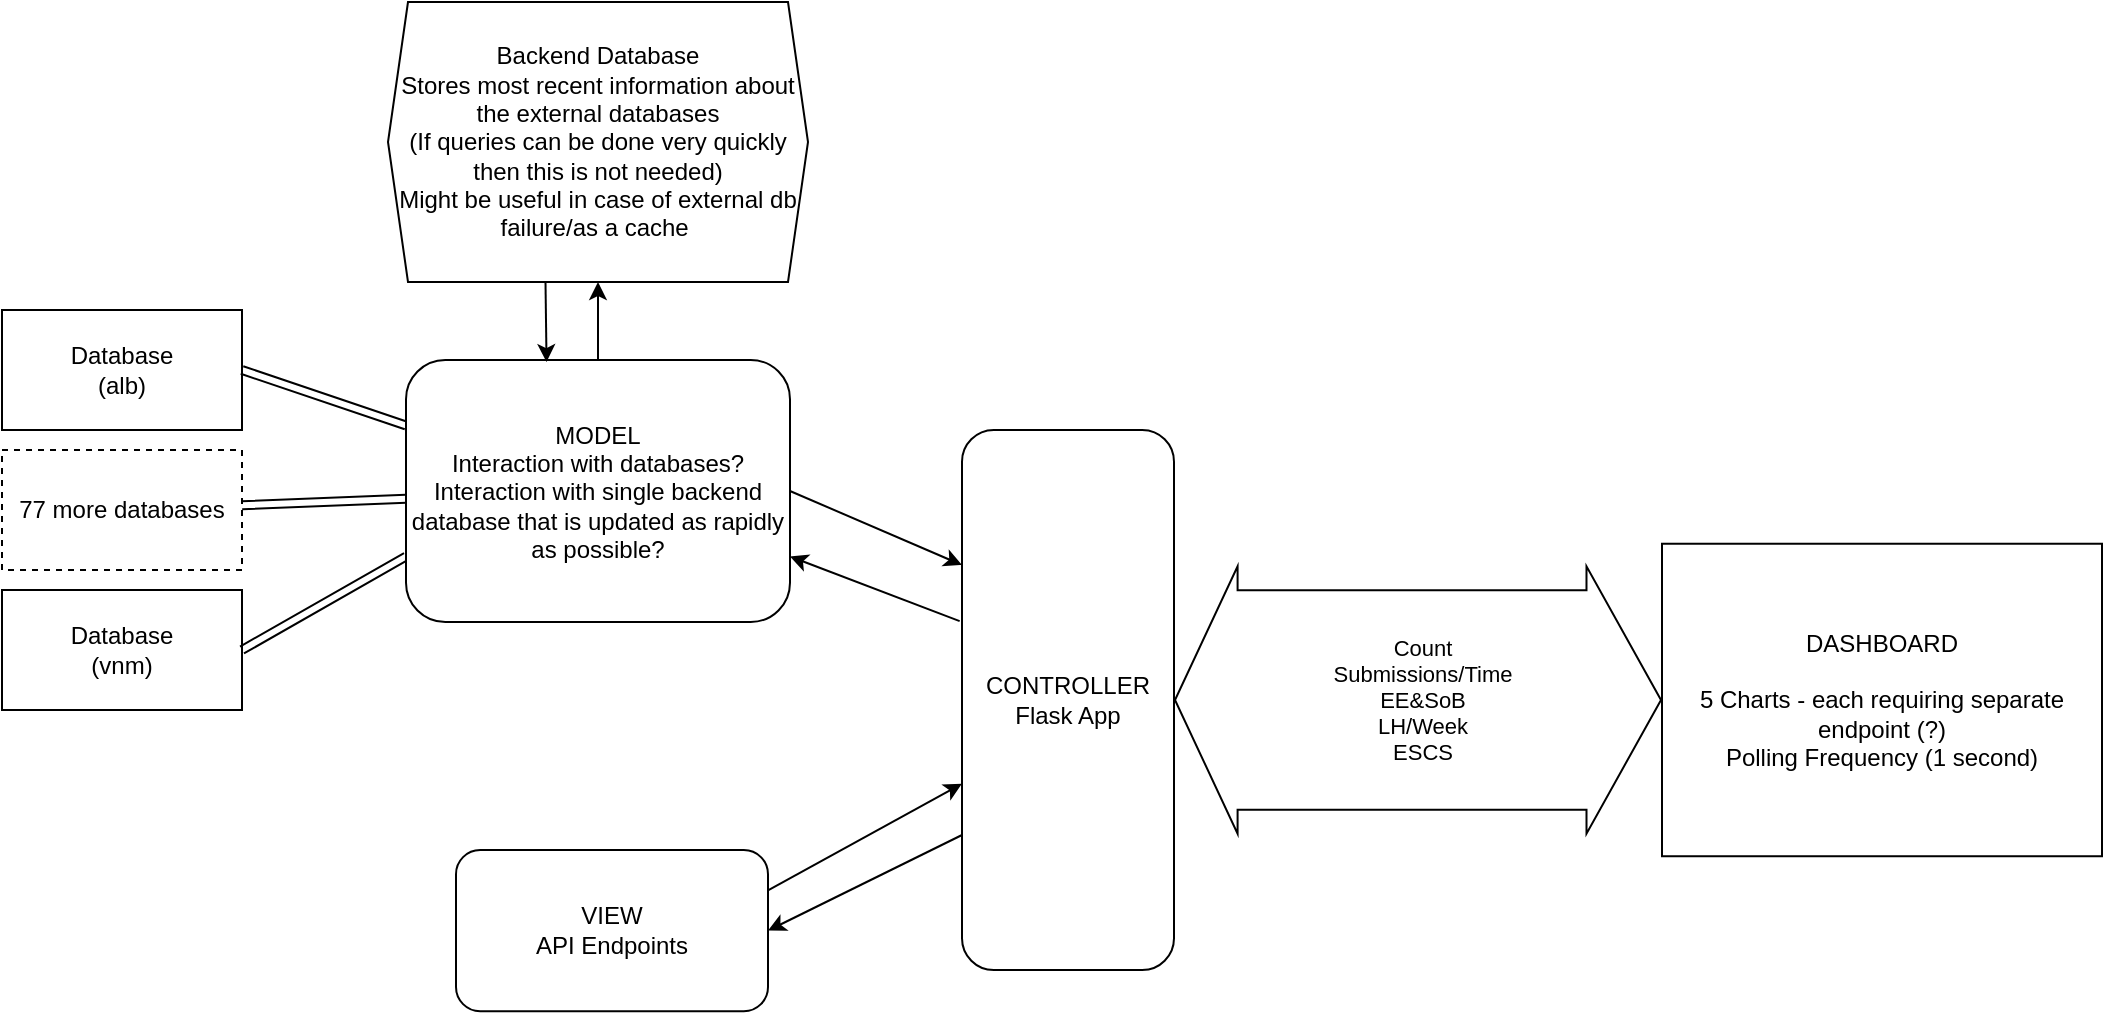 <mxfile version="17.2.1" type="device"><diagram id="mOwUrm9BvikYHPCtlPi4" name="Page-1"><mxGraphModel dx="1202" dy="897" grid="1" gridSize="10" guides="1" tooltips="1" connect="1" arrows="1" fold="1" page="1" pageScale="1" pageWidth="827" pageHeight="1169" math="0" shadow="0"><root><mxCell id="0"/><mxCell id="1" parent="0"/><mxCell id="dEYzsa2XPzFpgrrBhjWU-1" value="Database&lt;br&gt;(alb)" style="rounded=0;whiteSpace=wrap;html=1;" vertex="1" parent="1"><mxGeometry x="30" y="234" width="120" height="60" as="geometry"/></mxCell><mxCell id="dEYzsa2XPzFpgrrBhjWU-3" value="77 more databases" style="rounded=0;whiteSpace=wrap;html=1;dashed=1;" vertex="1" parent="1"><mxGeometry x="30" y="304" width="120" height="60" as="geometry"/></mxCell><mxCell id="dEYzsa2XPzFpgrrBhjWU-4" value="Database&lt;br&gt;(vnm)" style="rounded=0;whiteSpace=wrap;html=1;" vertex="1" parent="1"><mxGeometry x="30" y="374" width="120" height="60" as="geometry"/></mxCell><mxCell id="dEYzsa2XPzFpgrrBhjWU-18" style="edgeStyle=none;rounded=0;orthogonalLoop=1;jettySize=auto;html=1;exitX=1;exitY=0.25;exitDx=0;exitDy=0;entryX=0;entryY=0.655;entryDx=0;entryDy=0;entryPerimeter=0;startArrow=none;startFill=0;" edge="1" parent="1" source="dEYzsa2XPzFpgrrBhjWU-5" target="dEYzsa2XPzFpgrrBhjWU-10"><mxGeometry relative="1" as="geometry"/></mxCell><mxCell id="dEYzsa2XPzFpgrrBhjWU-5" value="VIEW&lt;br&gt;API Endpoints" style="rounded=1;whiteSpace=wrap;html=1;" vertex="1" parent="1"><mxGeometry x="257" y="504" width="156" height="80.62" as="geometry"/></mxCell><mxCell id="dEYzsa2XPzFpgrrBhjWU-7" style="rounded=0;orthogonalLoop=1;jettySize=auto;html=1;entryX=1;entryY=0.5;entryDx=0;entryDy=0;exitX=0;exitY=0.25;exitDx=0;exitDy=0;shape=link;" edge="1" parent="1" source="dEYzsa2XPzFpgrrBhjWU-6" target="dEYzsa2XPzFpgrrBhjWU-1"><mxGeometry relative="1" as="geometry"/></mxCell><mxCell id="dEYzsa2XPzFpgrrBhjWU-8" style="edgeStyle=none;rounded=0;orthogonalLoop=1;jettySize=auto;html=1;shape=link;" edge="1" parent="1" source="dEYzsa2XPzFpgrrBhjWU-6" target="dEYzsa2XPzFpgrrBhjWU-3"><mxGeometry relative="1" as="geometry"/></mxCell><mxCell id="dEYzsa2XPzFpgrrBhjWU-9" style="edgeStyle=none;rounded=0;orthogonalLoop=1;jettySize=auto;html=1;exitX=0;exitY=0.75;exitDx=0;exitDy=0;entryX=1;entryY=0.5;entryDx=0;entryDy=0;shape=link;" edge="1" parent="1" source="dEYzsa2XPzFpgrrBhjWU-6" target="dEYzsa2XPzFpgrrBhjWU-4"><mxGeometry relative="1" as="geometry"/></mxCell><mxCell id="dEYzsa2XPzFpgrrBhjWU-22" style="edgeStyle=none;rounded=0;orthogonalLoop=1;jettySize=auto;html=1;entryX=0.5;entryY=1;entryDx=0;entryDy=0;startArrow=none;startFill=0;" edge="1" parent="1" source="dEYzsa2XPzFpgrrBhjWU-6" target="dEYzsa2XPzFpgrrBhjWU-21"><mxGeometry relative="1" as="geometry"/></mxCell><mxCell id="dEYzsa2XPzFpgrrBhjWU-6" value="MODEL&lt;br&gt;Interaction with databases?&lt;br&gt;Interaction with single backend database that is updated as rapidly as possible?" style="rounded=1;whiteSpace=wrap;html=1;" vertex="1" parent="1"><mxGeometry x="232" y="259" width="192" height="131" as="geometry"/></mxCell><mxCell id="dEYzsa2XPzFpgrrBhjWU-16" style="edgeStyle=none;rounded=0;orthogonalLoop=1;jettySize=auto;html=1;exitX=0;exitY=0.75;exitDx=0;exitDy=0;startArrow=none;startFill=0;entryX=1;entryY=0.5;entryDx=0;entryDy=0;" edge="1" parent="1" source="dEYzsa2XPzFpgrrBhjWU-10" target="dEYzsa2XPzFpgrrBhjWU-5"><mxGeometry relative="1" as="geometry"/></mxCell><mxCell id="dEYzsa2XPzFpgrrBhjWU-10" value="CONTROLLER&lt;br&gt;Flask App" style="rounded=1;whiteSpace=wrap;html=1;" vertex="1" parent="1"><mxGeometry x="510" y="294" width="106" height="270" as="geometry"/></mxCell><mxCell id="dEYzsa2XPzFpgrrBhjWU-12" value="DASHBOARD&lt;br&gt;&lt;br&gt;5 Charts - each requiring separate endpoint (?)&lt;br&gt;Polling Frequency (1 second)" style="rounded=0;whiteSpace=wrap;html=1;" vertex="1" parent="1"><mxGeometry x="860" y="350.87" width="220" height="156.25" as="geometry"/></mxCell><mxCell id="dEYzsa2XPzFpgrrBhjWU-13" value="" style="shape=flexArrow;endArrow=classic;startArrow=classic;html=1;rounded=0;exitX=1;exitY=0.5;exitDx=0;exitDy=0;entryX=0;entryY=0.5;entryDx=0;entryDy=0;width=109.767;startSize=10.098;endWidth=22.899;endSize=12.084;startWidth=22.899;" edge="1" parent="1" source="dEYzsa2XPzFpgrrBhjWU-10" target="dEYzsa2XPzFpgrrBhjWU-12"><mxGeometry width="100" height="100" relative="1" as="geometry"><mxPoint x="710" y="494" as="sourcePoint"/><mxPoint x="810" y="394" as="targetPoint"/></mxGeometry></mxCell><mxCell id="dEYzsa2XPzFpgrrBhjWU-14" value="Count&lt;br&gt;Submissions/Time&lt;br&gt;EE&amp;amp;SoB&lt;br&gt;LH/Week&lt;br&gt;ESCS" style="edgeLabel;html=1;align=center;verticalAlign=middle;resizable=0;points=[];" vertex="1" connectable="0" parent="dEYzsa2XPzFpgrrBhjWU-13"><mxGeometry x="-0.419" y="19" relative="1" as="geometry"><mxPoint x="53" y="19" as="offset"/></mxGeometry></mxCell><mxCell id="dEYzsa2XPzFpgrrBhjWU-19" style="edgeStyle=none;rounded=0;orthogonalLoop=1;jettySize=auto;html=1;exitX=-0.011;exitY=0.354;exitDx=0;exitDy=0;entryX=1;entryY=0.75;entryDx=0;entryDy=0;startArrow=none;startFill=0;exitPerimeter=0;" edge="1" parent="1" source="dEYzsa2XPzFpgrrBhjWU-10" target="dEYzsa2XPzFpgrrBhjWU-6"><mxGeometry relative="1" as="geometry"><mxPoint x="479.998" y="363.625" as="sourcePoint"/><mxPoint x="581.11" y="244.035" as="targetPoint"/></mxGeometry></mxCell><mxCell id="dEYzsa2XPzFpgrrBhjWU-20" style="edgeStyle=none;rounded=0;orthogonalLoop=1;jettySize=auto;html=1;exitX=1;exitY=0.5;exitDx=0;exitDy=0;startArrow=none;startFill=0;entryX=0;entryY=0.25;entryDx=0;entryDy=0;" edge="1" parent="1" source="dEYzsa2XPzFpgrrBhjWU-6" target="dEYzsa2XPzFpgrrBhjWU-10"><mxGeometry relative="1" as="geometry"><mxPoint x="581.11" y="260.25" as="sourcePoint"/><mxPoint x="494.506" y="364" as="targetPoint"/></mxGeometry></mxCell><mxCell id="dEYzsa2XPzFpgrrBhjWU-23" style="edgeStyle=none;rounded=0;orthogonalLoop=1;jettySize=auto;html=1;exitX=0.375;exitY=1;exitDx=0;exitDy=0;entryX=0.366;entryY=0.008;entryDx=0;entryDy=0;entryPerimeter=0;startArrow=none;startFill=0;" edge="1" parent="1" source="dEYzsa2XPzFpgrrBhjWU-21" target="dEYzsa2XPzFpgrrBhjWU-6"><mxGeometry relative="1" as="geometry"/></mxCell><mxCell id="dEYzsa2XPzFpgrrBhjWU-21" value="Backend Database&lt;br&gt;Stores most recent information about the external databases&lt;br&gt;(If queries can be done very quickly then this is not needed)&lt;br&gt;Might be useful in case of external db failure/as a cache&amp;nbsp;" style="shape=hexagon;perimeter=hexagonPerimeter2;whiteSpace=wrap;html=1;fixedSize=1;size=10;" vertex="1" parent="1"><mxGeometry x="223" y="80" width="210" height="140" as="geometry"/></mxCell></root></mxGraphModel></diagram></mxfile>